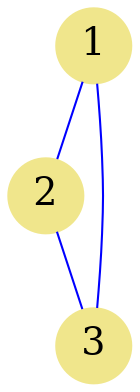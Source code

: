 graph "graph.dot" {

   size="6.0,7.0";

node [shape=circle,fixedsize=true,style=filled,
      color="khaki",fontcolor="black",fontsize=18];

   1  [label="1", pos="0.653313,0.022877"];
   2  [label="2", pos="0.000000,0.800289"];
   3  [label="3", pos="1.000000,0.977123"];

edge [color="blue"];

   1  --   2;
   1  --   3;
   2  --   3;

}

